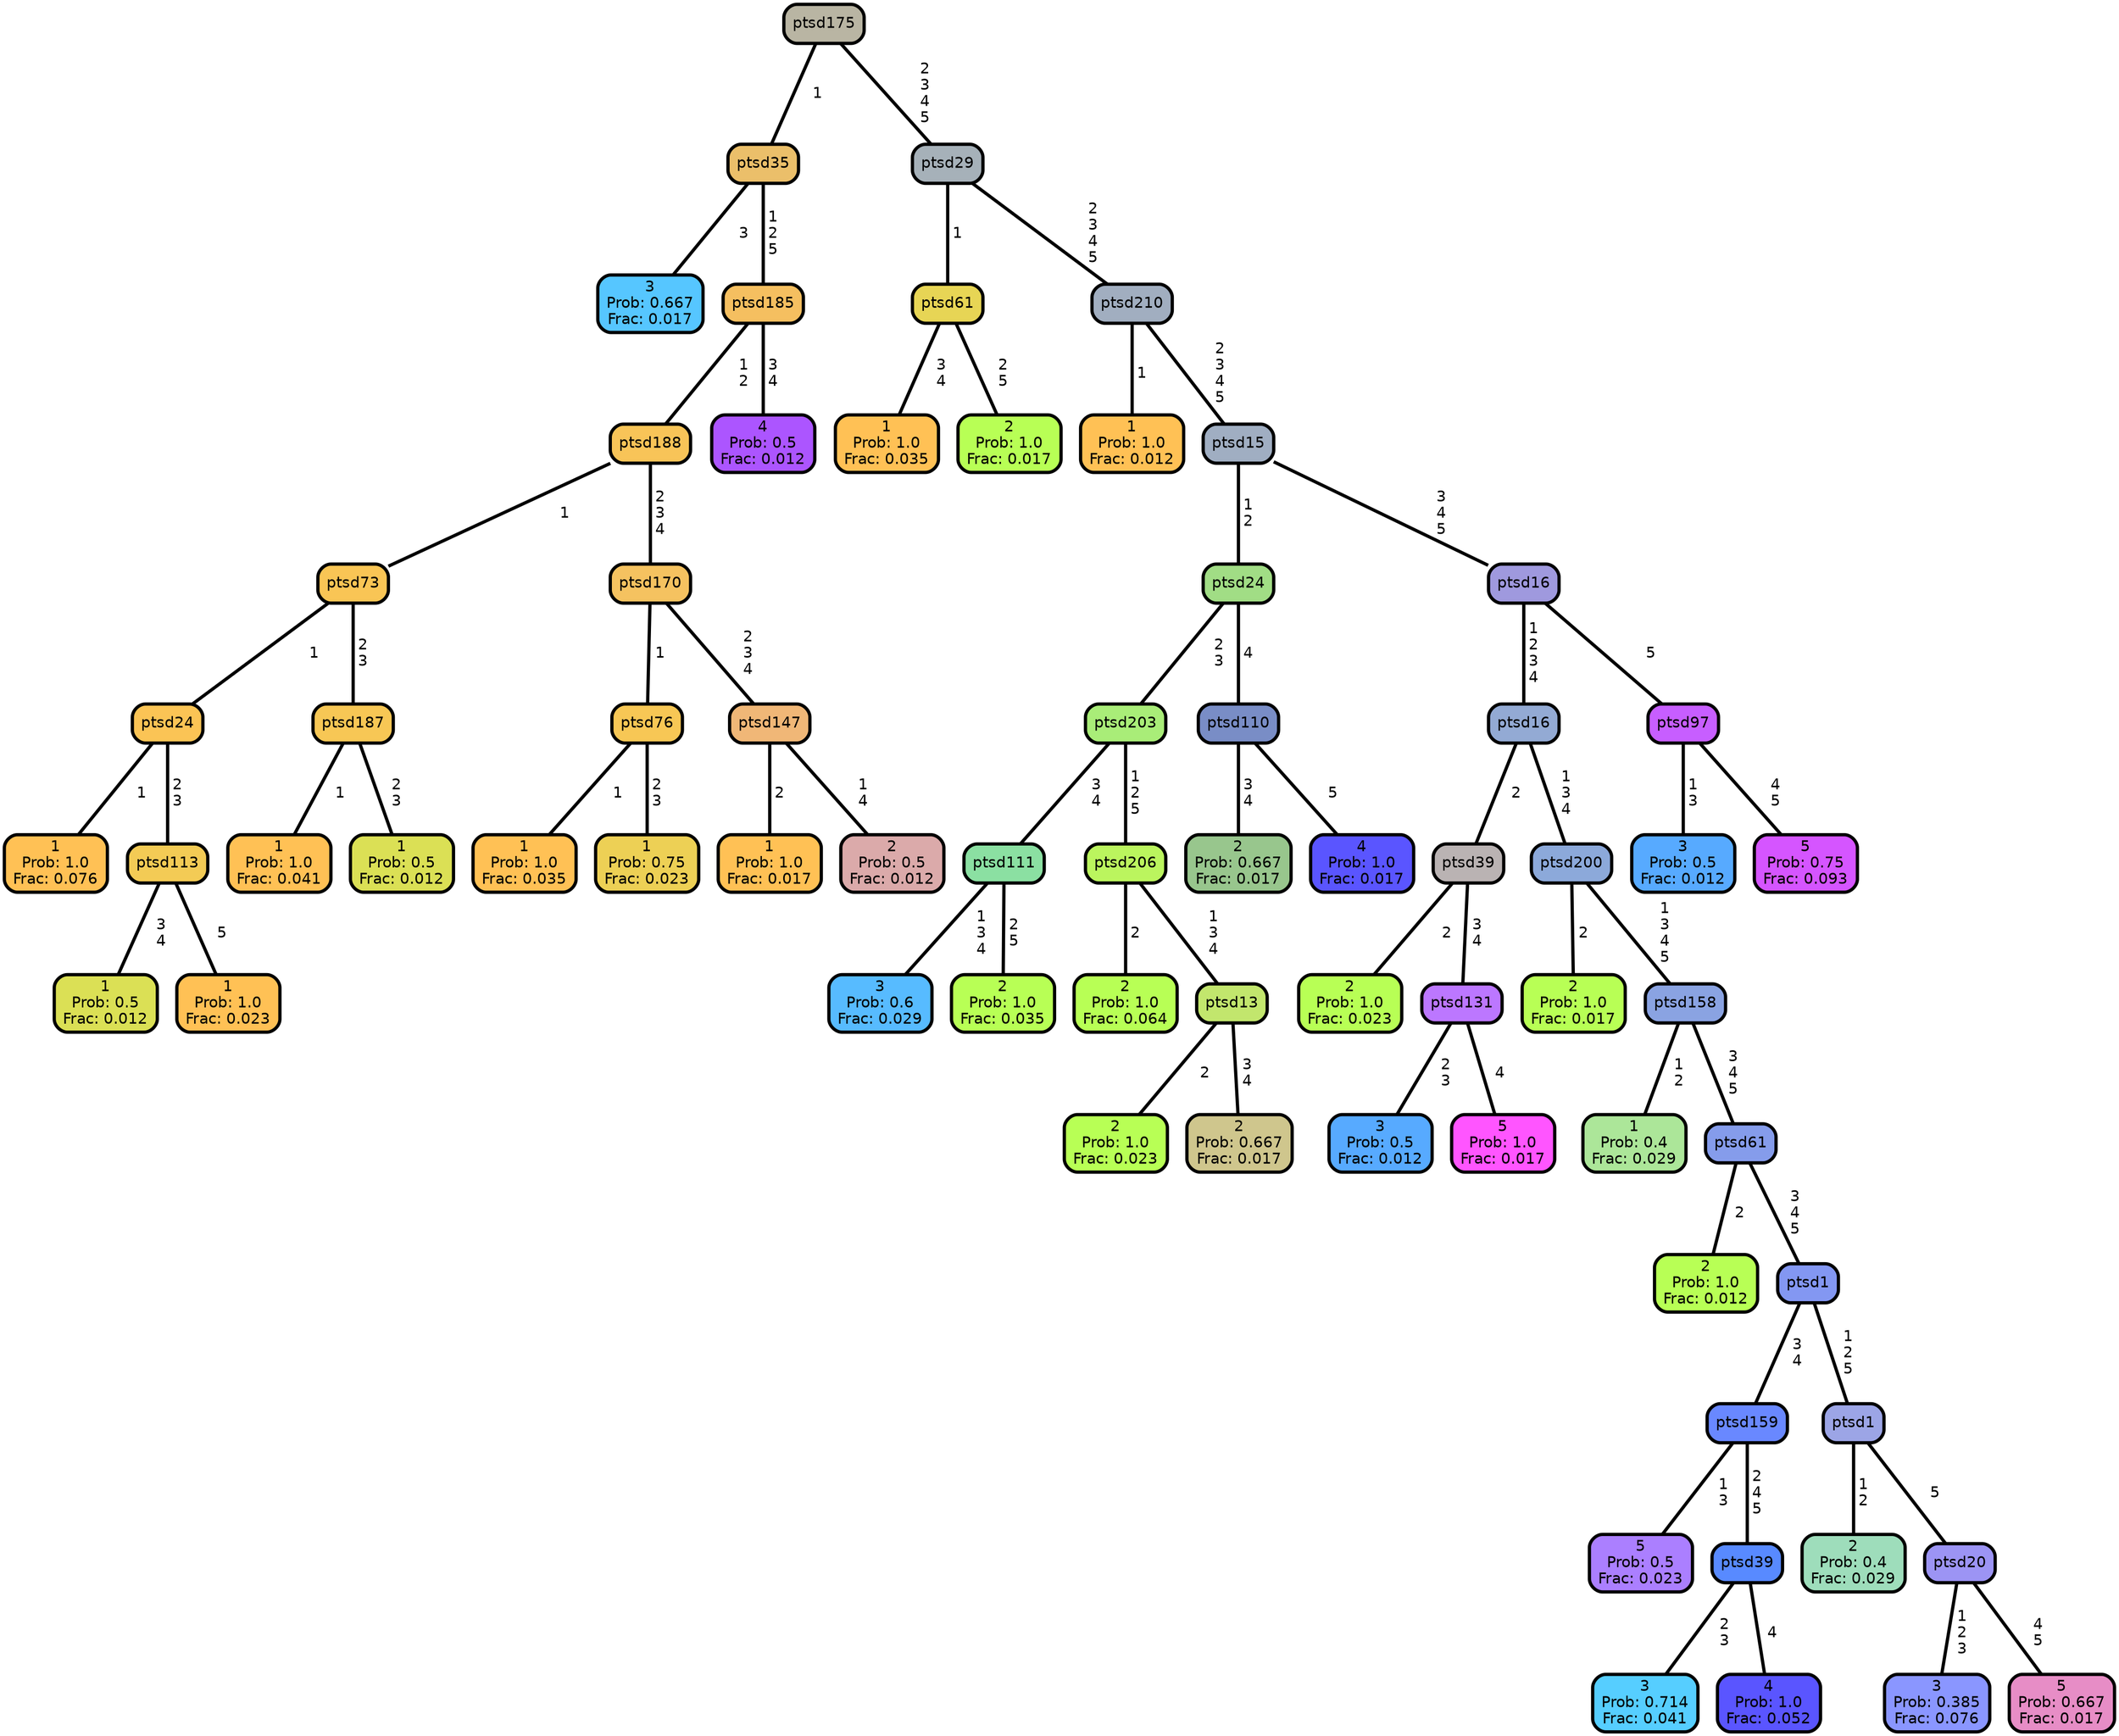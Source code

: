 graph Tree {
node [shape=box, style="filled, rounded",color="black",penwidth="3",fontcolor="black",                 fontname=helvetica] ;
graph [ranksep="0 equally", splines=straight,                 bgcolor=transparent, dpi=200] ;
edge [fontname=helvetica, color=black] ;
0 [label="3
Prob: 0.667
Frac: 0.017", fillcolor="#56c6ff"] ;
1 [label="ptsd35", fillcolor="#ebbf6a"] ;
2 [label="1
Prob: 1.0
Frac: 0.076", fillcolor="#ffc155"] ;
3 [label="ptsd24", fillcolor="#fbc455"] ;
4 [label="1
Prob: 0.5
Frac: 0.012", fillcolor="#dbe055"] ;
5 [label="ptsd113", fillcolor="#f3cb55"] ;
6 [label="1
Prob: 1.0
Frac: 0.023", fillcolor="#ffc155"] ;
7 [label="ptsd73", fillcolor="#f9c555"] ;
8 [label="1
Prob: 1.0
Frac: 0.041", fillcolor="#ffc155"] ;
9 [label="ptsd187", fillcolor="#f7c755"] ;
10 [label="1
Prob: 0.5
Frac: 0.012", fillcolor="#dbe055"] ;
11 [label="ptsd188", fillcolor="#f8c458"] ;
12 [label="1
Prob: 1.0
Frac: 0.035", fillcolor="#ffc155"] ;
13 [label="ptsd76", fillcolor="#f7c755"] ;
14 [label="1
Prob: 0.75
Frac: 0.023", fillcolor="#edd055"] ;
15 [label="ptsd170", fillcolor="#f5c260"] ;
16 [label="1
Prob: 1.0
Frac: 0.017", fillcolor="#ffc155"] ;
17 [label="ptsd147", fillcolor="#f0b777"] ;
18 [label="2
Prob: 0.5
Frac: 0.012", fillcolor="#dbaaaa"] ;
19 [label="ptsd185", fillcolor="#f5bf60"] ;
20 [label="4
Prob: 0.5
Frac: 0.012", fillcolor="#ac55ff"] ;
21 [label="ptsd175", fillcolor="#b9b5a3"] ;
22 [label="1
Prob: 1.0
Frac: 0.035", fillcolor="#ffc155"] ;
23 [label="ptsd61", fillcolor="#e7d555"] ;
24 [label="2
Prob: 1.0
Frac: 0.017", fillcolor="#b8ff55"] ;
25 [label="ptsd29", fillcolor="#a6b1b9"] ;
26 [label="1
Prob: 1.0
Frac: 0.012", fillcolor="#ffc155"] ;
27 [label="ptsd210", fillcolor="#a1aec0"] ;
28 [label="3
Prob: 0.6
Frac: 0.029", fillcolor="#57bbff"] ;
29 [label="ptsd111", fillcolor="#8be0a2"] ;
30 [label="2
Prob: 1.0
Frac: 0.035", fillcolor="#b8ff55"] ;
31 [label="ptsd203", fillcolor="#a9ed78"] ;
32 [label="2
Prob: 1.0
Frac: 0.064", fillcolor="#b8ff55"] ;
33 [label="ptsd206", fillcolor="#bbf55e"] ;
34 [label="2
Prob: 1.0
Frac: 0.023", fillcolor="#b8ff55"] ;
35 [label="ptsd13", fillcolor="#c2e66d"] ;
36 [label="2
Prob: 0.667
Frac: 0.017", fillcolor="#cfc68d"] ;
37 [label="ptsd24", fillcolor="#a1dd85"] ;
38 [label="2
Prob: 0.667
Frac: 0.017", fillcolor="#98c68d"] ;
39 [label="ptsd110", fillcolor="#798dc6"] ;
40 [label="4
Prob: 1.0
Frac: 0.017", fillcolor="#5a55ff"] ;
41 [label="ptsd15", fillcolor="#a0aec2"] ;
42 [label="2
Prob: 1.0
Frac: 0.023", fillcolor="#b8ff55"] ;
43 [label="ptsd39", fillcolor="#bab3b3"] ;
44 [label="3
Prob: 0.5
Frac: 0.012", fillcolor="#57aaff"] ;
45 [label="ptsd131", fillcolor="#bc77ff"] ;
46 [label="5
Prob: 1.0
Frac: 0.017", fillcolor="#ff55ff"] ;
47 [label="ptsd16", fillcolor="#93aad4"] ;
48 [label="2
Prob: 1.0
Frac: 0.017", fillcolor="#b8ff55"] ;
49 [label="ptsd200", fillcolor="#8ca9da"] ;
50 [label="1
Prob: 0.4
Frac: 0.029", fillcolor="#ace699"] ;
51 [label="ptsd158", fillcolor="#8aa3e2"] ;
52 [label="2
Prob: 1.0
Frac: 0.012", fillcolor="#b8ff55"] ;
53 [label="ptsd61", fillcolor="#859ceb"] ;
54 [label="5
Prob: 0.5
Frac: 0.023", fillcolor="#ab7fff"] ;
55 [label="ptsd159", fillcolor="#6988ff"] ;
56 [label="3
Prob: 0.714
Frac: 0.041", fillcolor="#56ceff"] ;
57 [label="ptsd39", fillcolor="#588aff"] ;
58 [label="4
Prob: 1.0
Frac: 0.052", fillcolor="#5a55ff"] ;
59 [label="ptsd1", fillcolor="#8397f2"] ;
60 [label="2
Prob: 0.4
Frac: 0.029", fillcolor="#9eddbb"] ;
61 [label="ptsd1", fillcolor="#9ca5e6"] ;
62 [label="3
Prob: 0.385
Frac: 0.076", fillcolor="#8a96ff"] ;
63 [label="ptsd20", fillcolor="#9c94f4"] ;
64 [label="5
Prob: 0.667
Frac: 0.017", fillcolor="#e78dc6"] ;
65 [label="ptsd16", fillcolor="#9f99de"] ;
66 [label="3
Prob: 0.5
Frac: 0.012", fillcolor="#57aaff"] ;
67 [label="ptsd97", fillcolor="#c75eff"] ;
68 [label="5
Prob: 0.75
Frac: 0.093", fillcolor="#d555ff"] ;
1 -- 0 [label=" 3",penwidth=3] ;
1 -- 19 [label=" 1\n 2\n 5",penwidth=3] ;
3 -- 2 [label=" 1",penwidth=3] ;
3 -- 5 [label=" 2\n 3",penwidth=3] ;
5 -- 4 [label=" 3\n 4",penwidth=3] ;
5 -- 6 [label=" 5",penwidth=3] ;
7 -- 3 [label=" 1",penwidth=3] ;
7 -- 9 [label=" 2\n 3",penwidth=3] ;
9 -- 8 [label=" 1",penwidth=3] ;
9 -- 10 [label=" 2\n 3",penwidth=3] ;
11 -- 7 [label=" 1",penwidth=3] ;
11 -- 15 [label=" 2\n 3\n 4",penwidth=3] ;
13 -- 12 [label=" 1",penwidth=3] ;
13 -- 14 [label=" 2\n 3",penwidth=3] ;
15 -- 13 [label=" 1",penwidth=3] ;
15 -- 17 [label=" 2\n 3\n 4",penwidth=3] ;
17 -- 16 [label=" 2",penwidth=3] ;
17 -- 18 [label=" 1\n 4",penwidth=3] ;
19 -- 11 [label=" 1\n 2",penwidth=3] ;
19 -- 20 [label=" 3\n 4",penwidth=3] ;
21 -- 1 [label=" 1",penwidth=3] ;
21 -- 25 [label=" 2\n 3\n 4\n 5",penwidth=3] ;
23 -- 22 [label=" 3\n 4",penwidth=3] ;
23 -- 24 [label=" 2\n 5",penwidth=3] ;
25 -- 23 [label=" 1",penwidth=3] ;
25 -- 27 [label=" 2\n 3\n 4\n 5",penwidth=3] ;
27 -- 26 [label=" 1",penwidth=3] ;
27 -- 41 [label=" 2\n 3\n 4\n 5",penwidth=3] ;
29 -- 28 [label=" 1\n 3\n 4",penwidth=3] ;
29 -- 30 [label=" 2\n 5",penwidth=3] ;
31 -- 29 [label=" 3\n 4",penwidth=3] ;
31 -- 33 [label=" 1\n 2\n 5",penwidth=3] ;
33 -- 32 [label=" 2",penwidth=3] ;
33 -- 35 [label=" 1\n 3\n 4",penwidth=3] ;
35 -- 34 [label=" 2",penwidth=3] ;
35 -- 36 [label=" 3\n 4",penwidth=3] ;
37 -- 31 [label=" 2\n 3",penwidth=3] ;
37 -- 39 [label=" 4",penwidth=3] ;
39 -- 38 [label=" 3\n 4",penwidth=3] ;
39 -- 40 [label=" 5",penwidth=3] ;
41 -- 37 [label=" 1\n 2",penwidth=3] ;
41 -- 65 [label=" 3\n 4\n 5",penwidth=3] ;
43 -- 42 [label=" 2",penwidth=3] ;
43 -- 45 [label=" 3\n 4",penwidth=3] ;
45 -- 44 [label=" 2\n 3",penwidth=3] ;
45 -- 46 [label=" 4",penwidth=3] ;
47 -- 43 [label=" 2",penwidth=3] ;
47 -- 49 [label=" 1\n 3\n 4",penwidth=3] ;
49 -- 48 [label=" 2",penwidth=3] ;
49 -- 51 [label=" 1\n 3\n 4\n 5",penwidth=3] ;
51 -- 50 [label=" 1\n 2",penwidth=3] ;
51 -- 53 [label=" 3\n 4\n 5",penwidth=3] ;
53 -- 52 [label=" 2",penwidth=3] ;
53 -- 59 [label=" 3\n 4\n 5",penwidth=3] ;
55 -- 54 [label=" 1\n 3",penwidth=3] ;
55 -- 57 [label=" 2\n 4\n 5",penwidth=3] ;
57 -- 56 [label=" 2\n 3",penwidth=3] ;
57 -- 58 [label=" 4",penwidth=3] ;
59 -- 55 [label=" 3\n 4",penwidth=3] ;
59 -- 61 [label=" 1\n 2\n 5",penwidth=3] ;
61 -- 60 [label=" 1\n 2",penwidth=3] ;
61 -- 63 [label=" 5",penwidth=3] ;
63 -- 62 [label=" 1\n 2\n 3",penwidth=3] ;
63 -- 64 [label=" 4\n 5",penwidth=3] ;
65 -- 47 [label=" 1\n 2\n 3\n 4",penwidth=3] ;
65 -- 67 [label=" 5",penwidth=3] ;
67 -- 66 [label=" 1\n 3",penwidth=3] ;
67 -- 68 [label=" 4\n 5",penwidth=3] ;
{rank = same;}}